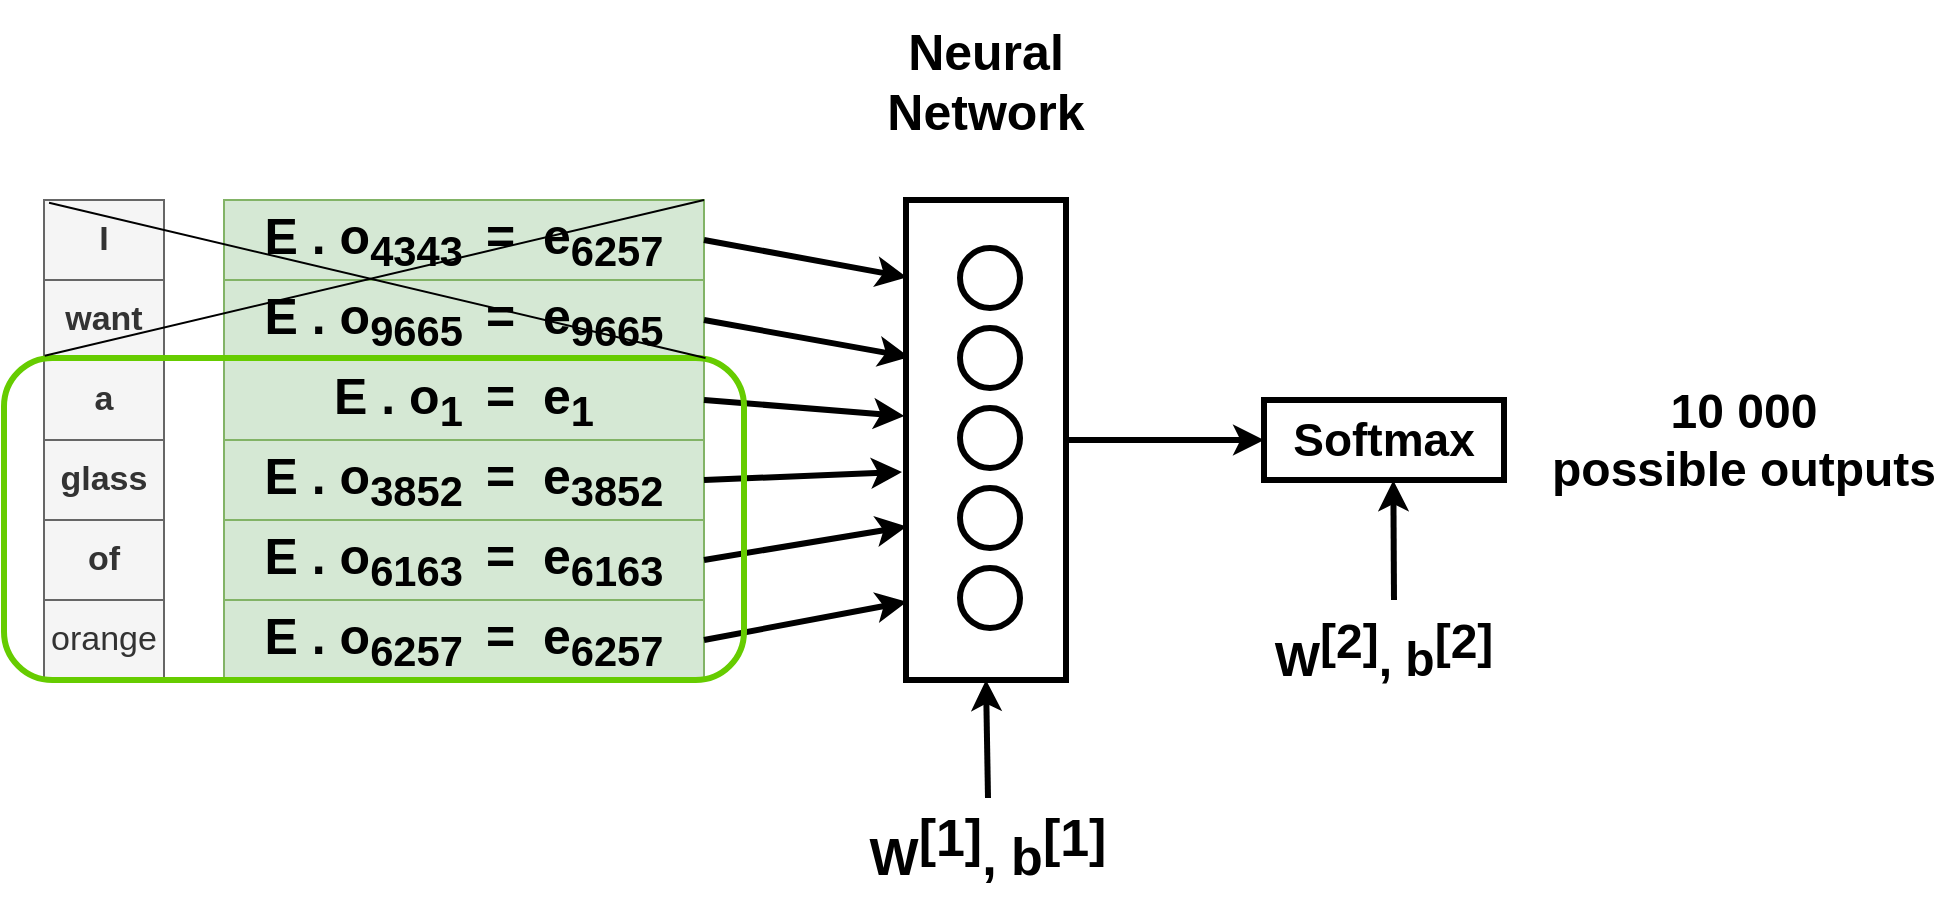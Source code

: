 <mxfile version="10.6.8" type="device"><diagram id="48tSYvkVggJmmbiZ4azn" name="Page-1"><mxGraphModel dx="2160" dy="818" grid="1" gridSize="10" guides="1" tooltips="1" connect="1" arrows="1" fold="1" page="1" pageScale="1" pageWidth="850" pageHeight="1100" math="0" shadow="0"><root><mxCell id="0"/><mxCell id="1" parent="0"/><mxCell id="2KrCbUDbOJE2kGC2rErY-22" value="" style="group" parent="1" vertex="1" connectable="0"><mxGeometry x="30" y="440" width="330" height="240" as="geometry"/></mxCell><mxCell id="2KrCbUDbOJE2kGC2rErY-2" value="&lt;font style=&quot;font-size: 25px&quot;&gt;E . o&lt;sub&gt;4343&amp;nbsp;&amp;nbsp;&lt;/sub&gt;=&amp;nbsp;&amp;nbsp;&lt;/font&gt;e&lt;sub&gt;6257&lt;/sub&gt;&lt;sub&gt;&lt;font&gt;&lt;br&gt;&lt;/font&gt;&lt;/sub&gt;" style="text;html=1;strokeColor=#82b366;fillColor=#d5e8d4;align=center;verticalAlign=middle;whiteSpace=wrap;rounded=0;fontSize=25;fontStyle=1" parent="2KrCbUDbOJE2kGC2rErY-22" vertex="1"><mxGeometry x="90" width="240" height="40" as="geometry"/></mxCell><mxCell id="2KrCbUDbOJE2kGC2rErY-5" value="&lt;font style=&quot;font-size: 25px&quot;&gt;E . o&lt;sub&gt;9665&amp;nbsp;&amp;nbsp;&lt;/sub&gt;=&amp;nbsp; e&lt;/font&gt;&lt;sub&gt;9665&lt;/sub&gt;&lt;sub&gt;&lt;font&gt;&lt;br&gt;&lt;/font&gt;&lt;/sub&gt;" style="text;html=1;strokeColor=#82b366;fillColor=#d5e8d4;align=center;verticalAlign=middle;whiteSpace=wrap;rounded=0;fontSize=25;fontStyle=1" parent="2KrCbUDbOJE2kGC2rErY-22" vertex="1"><mxGeometry x="90" y="40" width="240" height="40" as="geometry"/></mxCell><mxCell id="2KrCbUDbOJE2kGC2rErY-6" value="&lt;font style=&quot;font-size: 25px&quot;&gt;E . o&lt;sub&gt;1&amp;nbsp;&amp;nbsp;&lt;/sub&gt;=&amp;nbsp; &lt;/font&gt;e&lt;sub&gt;1&lt;/sub&gt;&lt;sub&gt;&lt;font&gt;&lt;br&gt;&lt;/font&gt;&lt;/sub&gt;" style="text;html=1;strokeColor=#82b366;fillColor=#d5e8d4;align=center;verticalAlign=middle;whiteSpace=wrap;rounded=0;fontSize=25;fontStyle=1" parent="2KrCbUDbOJE2kGC2rErY-22" vertex="1"><mxGeometry x="90" y="80" width="240" height="40" as="geometry"/></mxCell><mxCell id="2KrCbUDbOJE2kGC2rErY-7" value="&lt;font style=&quot;font-size: 25px&quot;&gt;E . o&lt;sub&gt;3852&amp;nbsp;&amp;nbsp;&lt;/sub&gt;=&amp;nbsp; &lt;/font&gt;e&lt;sub&gt;3852&lt;/sub&gt;&lt;sub&gt;&lt;font&gt;&lt;br&gt;&lt;/font&gt;&lt;/sub&gt;" style="text;html=1;strokeColor=#82b366;fillColor=#d5e8d4;align=center;verticalAlign=middle;whiteSpace=wrap;rounded=0;fontSize=25;fontStyle=1" parent="2KrCbUDbOJE2kGC2rErY-22" vertex="1"><mxGeometry x="90" y="120" width="240" height="40" as="geometry"/></mxCell><mxCell id="2KrCbUDbOJE2kGC2rErY-17" value="&lt;font style=&quot;font-size: 25px&quot;&gt;E . o&lt;sub&gt;6163&amp;nbsp;&amp;nbsp;&lt;/sub&gt;=&amp;nbsp; e&lt;/font&gt;&lt;sub&gt;6163&lt;/sub&gt;&lt;sub&gt;&lt;font&gt;&lt;br&gt;&lt;/font&gt;&lt;/sub&gt;" style="text;html=1;strokeColor=#82b366;fillColor=#d5e8d4;align=center;verticalAlign=middle;whiteSpace=wrap;rounded=0;fontSize=25;fontStyle=1" parent="2KrCbUDbOJE2kGC2rErY-22" vertex="1"><mxGeometry x="90" y="160" width="240" height="40" as="geometry"/></mxCell><mxCell id="2KrCbUDbOJE2kGC2rErY-18" value="&lt;font style=&quot;font-size: 25px&quot;&gt;E . o&lt;sub&gt;6257&amp;nbsp;&amp;nbsp;&lt;/sub&gt;=&amp;nbsp; &lt;/font&gt;e&lt;sub&gt;6257&lt;/sub&gt;&lt;sub&gt;&lt;font&gt;&lt;br&gt;&lt;/font&gt;&lt;/sub&gt;" style="text;html=1;strokeColor=#82b366;fillColor=#d5e8d4;align=center;verticalAlign=middle;whiteSpace=wrap;rounded=0;fontSize=25;fontStyle=1" parent="2KrCbUDbOJE2kGC2rErY-22" vertex="1"><mxGeometry x="90" y="200" width="240" height="40" as="geometry"/></mxCell><mxCell id="2KrCbUDbOJE2kGC2rErY-21" value="" style="group;fontStyle=1;fontSize=17;" parent="2KrCbUDbOJE2kGC2rErY-22" vertex="1" connectable="0"><mxGeometry width="60" height="240" as="geometry"/></mxCell><mxCell id="2KrCbUDbOJE2kGC2rErY-8" value="I" style="rounded=0;whiteSpace=wrap;html=1;fillColor=#f5f5f5;strokeColor=#666666;fontColor=#333333;fontStyle=1;fontSize=17;" parent="2KrCbUDbOJE2kGC2rErY-21" vertex="1"><mxGeometry width="60" height="40" as="geometry"/></mxCell><mxCell id="2KrCbUDbOJE2kGC2rErY-9" value="want" style="rounded=0;whiteSpace=wrap;html=1;fillColor=#f5f5f5;strokeColor=#666666;fontColor=#333333;fontStyle=1;fontSize=17;" parent="2KrCbUDbOJE2kGC2rErY-21" vertex="1"><mxGeometry y="40" width="60" height="40" as="geometry"/></mxCell><mxCell id="2KrCbUDbOJE2kGC2rErY-10" value="a" style="rounded=0;whiteSpace=wrap;html=1;fillColor=#f5f5f5;strokeColor=#666666;fontColor=#333333;fontStyle=1;fontSize=17;" parent="2KrCbUDbOJE2kGC2rErY-21" vertex="1"><mxGeometry y="80" width="60" height="40" as="geometry"/></mxCell><mxCell id="2KrCbUDbOJE2kGC2rErY-11" value="glass" style="rounded=0;whiteSpace=wrap;html=1;fillColor=#f5f5f5;strokeColor=#666666;fontColor=#333333;fontStyle=1;fontSize=17;" parent="2KrCbUDbOJE2kGC2rErY-21" vertex="1"><mxGeometry y="120" width="60" height="40" as="geometry"/></mxCell><mxCell id="2KrCbUDbOJE2kGC2rErY-12" value="of" style="rounded=0;whiteSpace=wrap;html=1;fillColor=#f5f5f5;strokeColor=#666666;fontColor=#333333;fontStyle=1;fontSize=17;" parent="2KrCbUDbOJE2kGC2rErY-21" vertex="1"><mxGeometry y="160" width="60" height="40" as="geometry"/></mxCell><mxCell id="2KrCbUDbOJE2kGC2rErY-13" value="orange" style="rounded=0;whiteSpace=wrap;html=1;fillColor=#f5f5f5;strokeColor=#666666;fontColor=#333333;fontStyle=0;fontSize=17;" parent="2KrCbUDbOJE2kGC2rErY-21" vertex="1"><mxGeometry y="200" width="60" height="40" as="geometry"/></mxCell><mxCell id="2KrCbUDbOJE2kGC2rErY-23" value="" style="rounded=0;whiteSpace=wrap;html=1;strokeColor=#000000;strokeWidth=3;fontSize=14;" parent="1" vertex="1"><mxGeometry x="461" y="440" width="80" height="240" as="geometry"/></mxCell><mxCell id="2KrCbUDbOJE2kGC2rErY-57" value="" style="endArrow=classic;html=1;fontSize=14;exitX=1;exitY=0.5;exitDx=0;exitDy=0;strokeWidth=3;entryX=0.005;entryY=0.161;entryDx=0;entryDy=0;entryPerimeter=0;" parent="1" source="2KrCbUDbOJE2kGC2rErY-2" target="2KrCbUDbOJE2kGC2rErY-23" edge="1"><mxGeometry width="50" height="50" relative="1" as="geometry"><mxPoint x="400" y="520" as="sourcePoint"/><mxPoint x="460" y="460" as="targetPoint"/></mxGeometry></mxCell><mxCell id="2KrCbUDbOJE2kGC2rErY-58" value="" style="endArrow=classic;html=1;fontSize=14;exitX=1;exitY=0.5;exitDx=0;exitDy=0;entryX=0.02;entryY=0.327;entryDx=0;entryDy=0;entryPerimeter=0;strokeWidth=3;" parent="1" source="2KrCbUDbOJE2kGC2rErY-5" target="2KrCbUDbOJE2kGC2rErY-23" edge="1"><mxGeometry width="50" height="50" relative="1" as="geometry"><mxPoint x="370.235" y="469.706" as="sourcePoint"/><mxPoint x="470" y="470" as="targetPoint"/></mxGeometry></mxCell><mxCell id="2KrCbUDbOJE2kGC2rErY-59" value="" style="endArrow=classic;html=1;fontSize=14;exitX=1;exitY=0.5;exitDx=0;exitDy=0;strokeWidth=3;entryX=-0.01;entryY=0.45;entryDx=0;entryDy=0;entryPerimeter=0;" parent="1" source="2KrCbUDbOJE2kGC2rErY-6" target="2KrCbUDbOJE2kGC2rErY-23" edge="1"><mxGeometry width="50" height="50" relative="1" as="geometry"><mxPoint x="380.235" y="479.706" as="sourcePoint"/><mxPoint x="463" y="550" as="targetPoint"/></mxGeometry></mxCell><mxCell id="2KrCbUDbOJE2kGC2rErY-61" value="" style="endArrow=classic;html=1;fontSize=14;exitX=1;exitY=0.5;exitDx=0;exitDy=0;strokeWidth=3;entryX=0.005;entryY=0.68;entryDx=0;entryDy=0;entryPerimeter=0;" parent="1" source="2KrCbUDbOJE2kGC2rErY-17" target="2KrCbUDbOJE2kGC2rErY-23" edge="1"><mxGeometry width="50" height="50" relative="1" as="geometry"><mxPoint x="390" y="650" as="sourcePoint"/><mxPoint x="460" y="620" as="targetPoint"/></mxGeometry></mxCell><mxCell id="2KrCbUDbOJE2kGC2rErY-62" value="" style="endArrow=classic;html=1;fontSize=14;exitX=1;exitY=0.5;exitDx=0;exitDy=0;entryX=0.005;entryY=0.837;entryDx=0;entryDy=0;entryPerimeter=0;strokeWidth=3;" parent="1" source="2KrCbUDbOJE2kGC2rErY-18" target="2KrCbUDbOJE2kGC2rErY-23" edge="1"><mxGeometry width="50" height="50" relative="1" as="geometry"><mxPoint x="410.235" y="509.706" as="sourcePoint"/><mxPoint x="510" y="510" as="targetPoint"/></mxGeometry></mxCell><mxCell id="2KrCbUDbOJE2kGC2rErY-33" value="" style="group" parent="1" vertex="1" connectable="0"><mxGeometry x="483" y="459" width="40" height="40" as="geometry"/></mxCell><mxCell id="2KrCbUDbOJE2kGC2rErY-31" value="" style="rounded=0;whiteSpace=wrap;html=1;strokeColor=none;strokeWidth=3;fontSize=14;" parent="2KrCbUDbOJE2kGC2rErY-33" vertex="1"><mxGeometry width="40" height="40" as="geometry"/></mxCell><mxCell id="2KrCbUDbOJE2kGC2rErY-24" value="" style="ellipse;whiteSpace=wrap;html=1;aspect=fixed;strokeColor=#000000;strokeWidth=3;fontSize=14;" parent="2KrCbUDbOJE2kGC2rErY-33" vertex="1"><mxGeometry x="5" y="5" width="30" height="30" as="geometry"/></mxCell><mxCell id="2KrCbUDbOJE2kGC2rErY-38" value="" style="group" parent="1" vertex="1" connectable="0"><mxGeometry x="483" y="499" width="40" height="40" as="geometry"/></mxCell><mxCell id="2KrCbUDbOJE2kGC2rErY-39" value="" style="rounded=0;whiteSpace=wrap;html=1;strokeColor=none;strokeWidth=3;fontSize=14;" parent="2KrCbUDbOJE2kGC2rErY-38" vertex="1"><mxGeometry width="40" height="40" as="geometry"/></mxCell><mxCell id="2KrCbUDbOJE2kGC2rErY-40" value="" style="ellipse;whiteSpace=wrap;html=1;aspect=fixed;strokeColor=#000000;strokeWidth=3;fontSize=14;" parent="2KrCbUDbOJE2kGC2rErY-38" vertex="1"><mxGeometry x="5" y="5" width="30" height="30" as="geometry"/></mxCell><mxCell id="2KrCbUDbOJE2kGC2rErY-41" value="" style="group" parent="1" vertex="1" connectable="0"><mxGeometry x="483" y="539" width="40" height="40" as="geometry"/></mxCell><mxCell id="2KrCbUDbOJE2kGC2rErY-42" value="" style="rounded=0;whiteSpace=wrap;html=1;strokeColor=none;strokeWidth=3;fontSize=14;" parent="2KrCbUDbOJE2kGC2rErY-41" vertex="1"><mxGeometry width="40" height="40" as="geometry"/></mxCell><mxCell id="2KrCbUDbOJE2kGC2rErY-43" value="" style="ellipse;whiteSpace=wrap;html=1;aspect=fixed;strokeColor=#000000;strokeWidth=3;fontSize=14;" parent="2KrCbUDbOJE2kGC2rErY-41" vertex="1"><mxGeometry x="5" y="5" width="30" height="30" as="geometry"/></mxCell><mxCell id="2KrCbUDbOJE2kGC2rErY-44" value="" style="group" parent="1" vertex="1" connectable="0"><mxGeometry x="483" y="579" width="40" height="40" as="geometry"/></mxCell><mxCell id="2KrCbUDbOJE2kGC2rErY-45" value="" style="rounded=0;whiteSpace=wrap;html=1;strokeColor=none;strokeWidth=3;fontSize=14;" parent="2KrCbUDbOJE2kGC2rErY-44" vertex="1"><mxGeometry width="40" height="40" as="geometry"/></mxCell><mxCell id="2KrCbUDbOJE2kGC2rErY-46" value="" style="ellipse;whiteSpace=wrap;html=1;aspect=fixed;strokeColor=#000000;strokeWidth=3;fontSize=14;" parent="2KrCbUDbOJE2kGC2rErY-44" vertex="1"><mxGeometry x="5" y="5" width="30" height="30" as="geometry"/></mxCell><mxCell id="2KrCbUDbOJE2kGC2rErY-47" value="" style="group" parent="1" vertex="1" connectable="0"><mxGeometry x="483" y="619" width="40" height="40" as="geometry"/></mxCell><mxCell id="2KrCbUDbOJE2kGC2rErY-48" value="" style="rounded=0;whiteSpace=wrap;html=1;strokeColor=none;strokeWidth=3;fontSize=14;" parent="2KrCbUDbOJE2kGC2rErY-47" vertex="1"><mxGeometry width="40" height="40" as="geometry"/></mxCell><mxCell id="2KrCbUDbOJE2kGC2rErY-49" value="" style="ellipse;whiteSpace=wrap;html=1;aspect=fixed;strokeColor=#000000;strokeWidth=3;fontSize=14;" parent="2KrCbUDbOJE2kGC2rErY-47" vertex="1"><mxGeometry x="5" y="5" width="30" height="30" as="geometry"/></mxCell><mxCell id="2KrCbUDbOJE2kGC2rErY-67" value="" style="endArrow=classic;html=1;fontSize=14;exitX=1;exitY=0.5;exitDx=0;exitDy=0;strokeWidth=3;" parent="1" source="2KrCbUDbOJE2kGC2rErY-7" edge="1"><mxGeometry width="50" height="50" relative="1" as="geometry"><mxPoint x="370.235" y="549.706" as="sourcePoint"/><mxPoint x="459" y="576" as="targetPoint"/></mxGeometry></mxCell><mxCell id="2KrCbUDbOJE2kGC2rErY-70" value="Softmax" style="rounded=0;whiteSpace=wrap;html=1;strokeColor=#000000;strokeWidth=3;fontSize=23;fontStyle=1" parent="1" vertex="1"><mxGeometry x="640" y="540" width="120" height="40" as="geometry"/></mxCell><mxCell id="2KrCbUDbOJE2kGC2rErY-71" value="" style="endArrow=classic;html=1;strokeWidth=3;fontSize=23;exitX=1;exitY=0.5;exitDx=0;exitDy=0;entryX=0;entryY=0.5;entryDx=0;entryDy=0;" parent="1" source="2KrCbUDbOJE2kGC2rErY-23" target="2KrCbUDbOJE2kGC2rErY-70" edge="1"><mxGeometry width="50" height="50" relative="1" as="geometry"><mxPoint x="540" y="580" as="sourcePoint"/><mxPoint x="590" y="530" as="targetPoint"/></mxGeometry></mxCell><mxCell id="2KrCbUDbOJE2kGC2rErY-72" value="W&lt;sup style=&quot;font-size: 26px;&quot;&gt;[1]&lt;/sup&gt;, b&lt;sup style=&quot;font-size: 26px;&quot;&gt;[1]&lt;/sup&gt;" style="text;html=1;strokeColor=none;fillColor=none;align=center;verticalAlign=middle;rounded=0;fontSize=26;fontStyle=1;whiteSpace=wrap;connectable=0;" parent="1" vertex="1"><mxGeometry x="437" y="739" width="130" height="50" as="geometry"/></mxCell><mxCell id="2KrCbUDbOJE2kGC2rErY-73" value="" style="endArrow=classic;html=1;strokeWidth=3;fontSize=23;exitX=0.5;exitY=0;exitDx=0;exitDy=0;entryX=0.5;entryY=1;entryDx=0;entryDy=0;" parent="1" source="2KrCbUDbOJE2kGC2rErY-72" target="2KrCbUDbOJE2kGC2rErY-23" edge="1"><mxGeometry width="50" height="50" relative="1" as="geometry"><mxPoint x="551" y="570" as="sourcePoint"/><mxPoint x="650" y="570" as="targetPoint"/></mxGeometry></mxCell><mxCell id="2KrCbUDbOJE2kGC2rErY-74" value="W&lt;sup style=&quot;font-size: 24px&quot;&gt;[2]&lt;/sup&gt;, b&lt;sup style=&quot;font-size: 24px&quot;&gt;[2]&lt;/sup&gt;" style="text;html=1;strokeColor=none;fillColor=none;align=center;verticalAlign=middle;rounded=0;fontSize=24;fontStyle=1;whiteSpace=wrap;connectable=0;" parent="1" vertex="1"><mxGeometry x="640" y="640" width="120" height="50" as="geometry"/></mxCell><mxCell id="2KrCbUDbOJE2kGC2rErY-75" value="" style="endArrow=classic;html=1;strokeWidth=3;fontSize=23;entryX=0.5;entryY=1;entryDx=0;entryDy=0;" parent="1" edge="1"><mxGeometry width="50" height="50" relative="1" as="geometry"><mxPoint x="705" y="640" as="sourcePoint"/><mxPoint x="704.667" y="580.167" as="targetPoint"/></mxGeometry></mxCell><mxCell id="2KrCbUDbOJE2kGC2rErY-77" value="10 000&lt;br&gt;possible outputs" style="text;html=1;strokeColor=none;fillColor=none;align=center;verticalAlign=middle;whiteSpace=wrap;rounded=0;fontSize=24;fontStyle=1" parent="1" vertex="1"><mxGeometry x="780" y="520" width="200" height="80" as="geometry"/></mxCell><mxCell id="2KrCbUDbOJE2kGC2rErY-78" value="Neural&lt;br style=&quot;font-size: 25px&quot;&gt;Network&lt;br style=&quot;font-size: 25px&quot;&gt;" style="text;html=1;strokeColor=none;fillColor=none;align=center;verticalAlign=middle;whiteSpace=wrap;rounded=0;fontSize=25;fontStyle=1" parent="1" vertex="1"><mxGeometry x="441" y="340" width="120" height="80" as="geometry"/></mxCell><mxCell id="nlK9our05iNDey-THrG3-1" value="" style="rounded=1;whiteSpace=wrap;html=1;fillColor=none;strokeWidth=3;strokeColor=#66CC00;" vertex="1" parent="1"><mxGeometry x="10" y="519" width="370" height="161" as="geometry"/></mxCell><mxCell id="nlK9our05iNDey-THrG3-2" value="" style="endArrow=none;html=1;exitX=0.055;exitY=-0.007;exitDx=0;exitDy=0;exitPerimeter=0;" edge="1" parent="1" source="nlK9our05iNDey-THrG3-1"><mxGeometry width="50" height="50" relative="1" as="geometry"><mxPoint x="10" y="520" as="sourcePoint"/><mxPoint x="360" y="440" as="targetPoint"/></mxGeometry></mxCell><mxCell id="nlK9our05iNDey-THrG3-3" value="" style="endArrow=none;html=1;exitX=0.042;exitY=0.034;exitDx=0;exitDy=0;exitPerimeter=0;entryX=0.948;entryY=0;entryDx=0;entryDy=0;entryPerimeter=0;" edge="1" parent="1" source="2KrCbUDbOJE2kGC2rErY-8" target="nlK9our05iNDey-THrG3-1"><mxGeometry width="50" height="50" relative="1" as="geometry"><mxPoint x="20" y="430" as="sourcePoint"/><mxPoint x="380" y="520" as="targetPoint"/></mxGeometry></mxCell></root></mxGraphModel></diagram></mxfile>